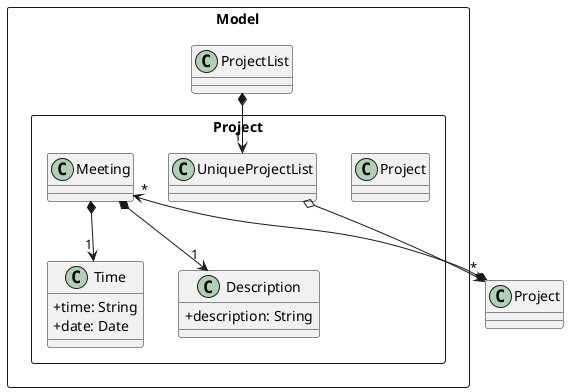 @startuml
skinparam classAttributeIconSize 0

Package Model <<Rectangle>> {
Class ProjectList
Package Project <<Rectangle>> {
Class Project
Class UniqueProjectList
Class Time
Class Description
Class Meeting {
}
Class Time {
+time: String
+date: Date
}
Class Description {
+description: String
}
}
}

ProjectList *--> "1" UniqueProjectList
UniqueProjectList o--> "*" Project
Project *--> "*" Meeting
Meeting *--> "1" Time
Meeting *--> "1" Description
@enduml
